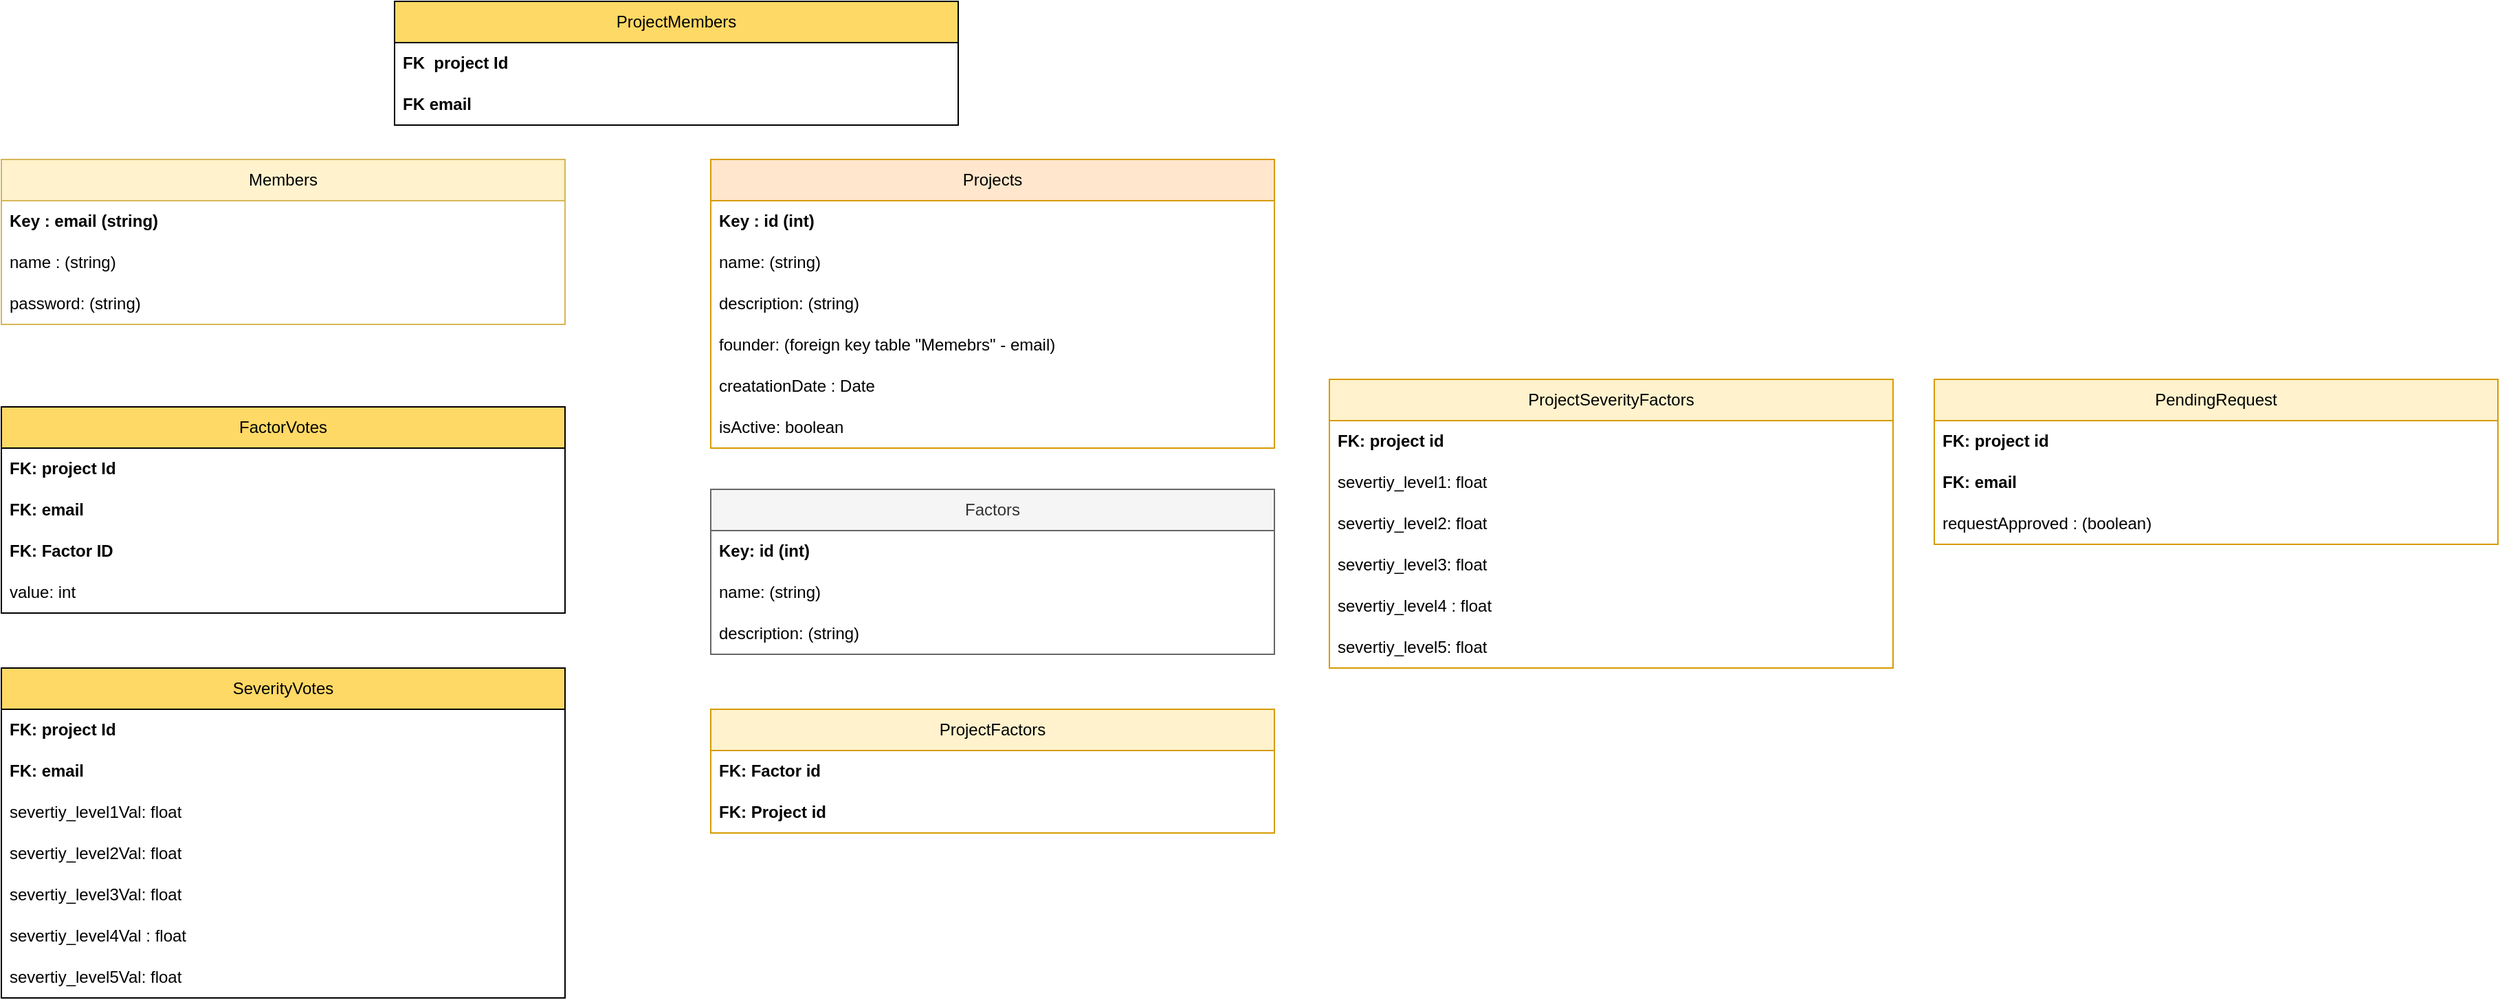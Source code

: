 <mxfile version="21.5.0" type="device">
  <diagram name="Page-1" id="bd83a815-5ea8-2e97-e5ec-87c9f400f2fa">
    <mxGraphModel dx="1706" dy="709" grid="1" gridSize="10" guides="1" tooltips="1" connect="1" arrows="1" fold="1" page="1" pageScale="1.5" pageWidth="1169" pageHeight="826" background="none" math="0" shadow="0">
      <root>
        <mxCell id="0" style=";html=1;" />
        <mxCell id="1" style=";html=1;" parent="0" />
        <mxCell id="03TEpwGTNiTUE3Fb8kD4-1" value="Members" style="swimlane;fontStyle=0;childLayout=stackLayout;horizontal=1;startSize=30;horizontalStack=0;resizeParent=1;resizeParentMax=0;resizeLast=0;collapsible=1;marginBottom=0;whiteSpace=wrap;html=1;fillColor=#fff2cc;strokeColor=#d6b656;" parent="1" vertex="1">
          <mxGeometry x="14" y="315" width="410" height="120" as="geometry" />
        </mxCell>
        <mxCell id="03TEpwGTNiTUE3Fb8kD4-2" value="Key : email (string)" style="text;strokeColor=none;fillColor=none;align=left;verticalAlign=middle;spacingLeft=4;spacingRight=4;overflow=hidden;points=[[0,0.5],[1,0.5]];portConstraint=eastwest;rotatable=0;whiteSpace=wrap;html=1;fontStyle=1" parent="03TEpwGTNiTUE3Fb8kD4-1" vertex="1">
          <mxGeometry y="30" width="410" height="30" as="geometry" />
        </mxCell>
        <mxCell id="03TEpwGTNiTUE3Fb8kD4-12" value="name : (string)" style="text;strokeColor=none;fillColor=none;align=left;verticalAlign=middle;spacingLeft=4;spacingRight=4;overflow=hidden;points=[[0,0.5],[1,0.5]];portConstraint=eastwest;rotatable=0;whiteSpace=wrap;html=1;" parent="03TEpwGTNiTUE3Fb8kD4-1" vertex="1">
          <mxGeometry y="60" width="410" height="30" as="geometry" />
        </mxCell>
        <mxCell id="03TEpwGTNiTUE3Fb8kD4-3" value="password: (string)" style="text;strokeColor=none;fillColor=none;align=left;verticalAlign=middle;spacingLeft=4;spacingRight=4;overflow=hidden;points=[[0,0.5],[1,0.5]];portConstraint=eastwest;rotatable=0;whiteSpace=wrap;html=1;" parent="03TEpwGTNiTUE3Fb8kD4-1" vertex="1">
          <mxGeometry y="90" width="410" height="30" as="geometry" />
        </mxCell>
        <mxCell id="03TEpwGTNiTUE3Fb8kD4-5" value="Projects" style="swimlane;fontStyle=0;childLayout=stackLayout;horizontal=1;startSize=30;horizontalStack=0;resizeParent=1;resizeParentMax=0;resizeLast=0;collapsible=1;marginBottom=0;whiteSpace=wrap;html=1;fillColor=#ffe6cc;strokeColor=#d79b00;" parent="1" vertex="1">
          <mxGeometry x="530" y="315" width="410" height="210" as="geometry" />
        </mxCell>
        <mxCell id="03TEpwGTNiTUE3Fb8kD4-6" value="Key : id (int)" style="text;strokeColor=none;fillColor=none;align=left;verticalAlign=middle;spacingLeft=4;spacingRight=4;overflow=hidden;points=[[0,0.5],[1,0.5]];portConstraint=eastwest;rotatable=0;whiteSpace=wrap;html=1;fontStyle=1" parent="03TEpwGTNiTUE3Fb8kD4-5" vertex="1">
          <mxGeometry y="30" width="410" height="30" as="geometry" />
        </mxCell>
        <mxCell id="03TEpwGTNiTUE3Fb8kD4-7" value="name: (string)" style="text;strokeColor=none;fillColor=none;align=left;verticalAlign=middle;spacingLeft=4;spacingRight=4;overflow=hidden;points=[[0,0.5],[1,0.5]];portConstraint=eastwest;rotatable=0;whiteSpace=wrap;html=1;" parent="03TEpwGTNiTUE3Fb8kD4-5" vertex="1">
          <mxGeometry y="60" width="410" height="30" as="geometry" />
        </mxCell>
        <mxCell id="03TEpwGTNiTUE3Fb8kD4-11" value="description: (string)" style="text;strokeColor=none;fillColor=none;align=left;verticalAlign=middle;spacingLeft=4;spacingRight=4;overflow=hidden;points=[[0,0.5],[1,0.5]];portConstraint=eastwest;rotatable=0;whiteSpace=wrap;html=1;" parent="03TEpwGTNiTUE3Fb8kD4-5" vertex="1">
          <mxGeometry y="90" width="410" height="30" as="geometry" />
        </mxCell>
        <mxCell id="03TEpwGTNiTUE3Fb8kD4-8" value="founder: (foreign key table &quot;Memebrs&quot; - email)" style="text;strokeColor=none;fillColor=none;align=left;verticalAlign=middle;spacingLeft=4;spacingRight=4;overflow=hidden;points=[[0,0.5],[1,0.5]];portConstraint=eastwest;rotatable=0;whiteSpace=wrap;html=1;" parent="03TEpwGTNiTUE3Fb8kD4-5" vertex="1">
          <mxGeometry y="120" width="410" height="30" as="geometry" />
        </mxCell>
        <mxCell id="03TEpwGTNiTUE3Fb8kD4-10" value="creatationDate : Date" style="text;strokeColor=none;fillColor=none;align=left;verticalAlign=middle;spacingLeft=4;spacingRight=4;overflow=hidden;points=[[0,0.5],[1,0.5]];portConstraint=eastwest;rotatable=0;whiteSpace=wrap;html=1;" parent="03TEpwGTNiTUE3Fb8kD4-5" vertex="1">
          <mxGeometry y="150" width="410" height="30" as="geometry" />
        </mxCell>
        <mxCell id="03TEpwGTNiTUE3Fb8kD4-9" value="isActive: boolean" style="text;strokeColor=none;fillColor=none;align=left;verticalAlign=middle;spacingLeft=4;spacingRight=4;overflow=hidden;points=[[0,0.5],[1,0.5]];portConstraint=eastwest;rotatable=0;whiteSpace=wrap;html=1;" parent="03TEpwGTNiTUE3Fb8kD4-5" vertex="1">
          <mxGeometry y="180" width="410" height="30" as="geometry" />
        </mxCell>
        <mxCell id="03TEpwGTNiTUE3Fb8kD4-16" value="Factors" style="swimlane;fontStyle=0;childLayout=stackLayout;horizontal=1;startSize=30;horizontalStack=0;resizeParent=1;resizeParentMax=0;resizeLast=0;collapsible=1;marginBottom=0;whiteSpace=wrap;html=1;fillColor=#f5f5f5;strokeColor=#666666;fontColor=#333333;" parent="1" vertex="1">
          <mxGeometry x="530" y="555" width="410" height="120" as="geometry" />
        </mxCell>
        <mxCell id="03TEpwGTNiTUE3Fb8kD4-17" value="Key: id (int)" style="text;strokeColor=none;fillColor=none;align=left;verticalAlign=middle;spacingLeft=4;spacingRight=4;overflow=hidden;points=[[0,0.5],[1,0.5]];portConstraint=eastwest;rotatable=0;whiteSpace=wrap;html=1;fontStyle=1" parent="03TEpwGTNiTUE3Fb8kD4-16" vertex="1">
          <mxGeometry y="30" width="410" height="30" as="geometry" />
        </mxCell>
        <mxCell id="03TEpwGTNiTUE3Fb8kD4-18" value="name: (string)" style="text;strokeColor=none;fillColor=none;align=left;verticalAlign=middle;spacingLeft=4;spacingRight=4;overflow=hidden;points=[[0,0.5],[1,0.5]];portConstraint=eastwest;rotatable=0;whiteSpace=wrap;html=1;" parent="03TEpwGTNiTUE3Fb8kD4-16" vertex="1">
          <mxGeometry y="60" width="410" height="30" as="geometry" />
        </mxCell>
        <mxCell id="03TEpwGTNiTUE3Fb8kD4-19" value="description: (string)" style="text;strokeColor=none;fillColor=none;align=left;verticalAlign=middle;spacingLeft=4;spacingRight=4;overflow=hidden;points=[[0,0.5],[1,0.5]];portConstraint=eastwest;rotatable=0;whiteSpace=wrap;html=1;" parent="03TEpwGTNiTUE3Fb8kD4-16" vertex="1">
          <mxGeometry y="90" width="410" height="30" as="geometry" />
        </mxCell>
        <mxCell id="03TEpwGTNiTUE3Fb8kD4-23" value="ProjectFactors" style="swimlane;fontStyle=0;childLayout=stackLayout;horizontal=1;startSize=30;horizontalStack=0;resizeParent=1;resizeParentMax=0;resizeLast=0;collapsible=1;marginBottom=0;whiteSpace=wrap;html=1;fillColor=#FFF2CC;strokeColor=#d79b00;" parent="1" vertex="1">
          <mxGeometry x="530" y="715" width="410" height="90" as="geometry" />
        </mxCell>
        <mxCell id="03TEpwGTNiTUE3Fb8kD4-24" value="FK: Factor id&amp;nbsp;" style="text;strokeColor=none;fillColor=none;align=left;verticalAlign=middle;spacingLeft=4;spacingRight=4;overflow=hidden;points=[[0,0.5],[1,0.5]];portConstraint=eastwest;rotatable=0;whiteSpace=wrap;html=1;fontStyle=1" parent="03TEpwGTNiTUE3Fb8kD4-23" vertex="1">
          <mxGeometry y="30" width="410" height="30" as="geometry" />
        </mxCell>
        <mxCell id="03TEpwGTNiTUE3Fb8kD4-25" value="FK: Project id" style="text;strokeColor=none;fillColor=none;align=left;verticalAlign=middle;spacingLeft=4;spacingRight=4;overflow=hidden;points=[[0,0.5],[1,0.5]];portConstraint=eastwest;rotatable=0;whiteSpace=wrap;html=1;fontStyle=1" parent="03TEpwGTNiTUE3Fb8kD4-23" vertex="1">
          <mxGeometry y="60" width="410" height="30" as="geometry" />
        </mxCell>
        <mxCell id="03TEpwGTNiTUE3Fb8kD4-27" value="ProjectSeverityFactors" style="swimlane;fontStyle=0;childLayout=stackLayout;horizontal=1;startSize=30;horizontalStack=0;resizeParent=1;resizeParentMax=0;resizeLast=0;collapsible=1;marginBottom=0;whiteSpace=wrap;html=1;fillColor=#FFF2CC;strokeColor=#d79b00;" parent="1" vertex="1">
          <mxGeometry x="980" y="475" width="410" height="210" as="geometry" />
        </mxCell>
        <mxCell id="03TEpwGTNiTUE3Fb8kD4-28" value="FK: project id&amp;nbsp;" style="text;strokeColor=none;fillColor=none;align=left;verticalAlign=middle;spacingLeft=4;spacingRight=4;overflow=hidden;points=[[0,0.5],[1,0.5]];portConstraint=eastwest;rotatable=0;whiteSpace=wrap;html=1;fontStyle=1" parent="03TEpwGTNiTUE3Fb8kD4-27" vertex="1">
          <mxGeometry y="30" width="410" height="30" as="geometry" />
        </mxCell>
        <mxCell id="03TEpwGTNiTUE3Fb8kD4-29" value="severtiy_level1: float" style="text;strokeColor=none;fillColor=none;align=left;verticalAlign=middle;spacingLeft=4;spacingRight=4;overflow=hidden;points=[[0,0.5],[1,0.5]];portConstraint=eastwest;rotatable=0;whiteSpace=wrap;html=1;" parent="03TEpwGTNiTUE3Fb8kD4-27" vertex="1">
          <mxGeometry y="60" width="410" height="30" as="geometry" />
        </mxCell>
        <mxCell id="03TEpwGTNiTUE3Fb8kD4-37" value="severtiy_level2: float" style="text;strokeColor=none;fillColor=none;align=left;verticalAlign=middle;spacingLeft=4;spacingRight=4;overflow=hidden;points=[[0,0.5],[1,0.5]];portConstraint=eastwest;rotatable=0;whiteSpace=wrap;html=1;" parent="03TEpwGTNiTUE3Fb8kD4-27" vertex="1">
          <mxGeometry y="90" width="410" height="30" as="geometry" />
        </mxCell>
        <mxCell id="03TEpwGTNiTUE3Fb8kD4-38" value="severtiy_level3: float" style="text;strokeColor=none;fillColor=none;align=left;verticalAlign=middle;spacingLeft=4;spacingRight=4;overflow=hidden;points=[[0,0.5],[1,0.5]];portConstraint=eastwest;rotatable=0;whiteSpace=wrap;html=1;" parent="03TEpwGTNiTUE3Fb8kD4-27" vertex="1">
          <mxGeometry y="120" width="410" height="30" as="geometry" />
        </mxCell>
        <mxCell id="03TEpwGTNiTUE3Fb8kD4-39" value="severtiy_level4 : float" style="text;strokeColor=none;fillColor=none;align=left;verticalAlign=middle;spacingLeft=4;spacingRight=4;overflow=hidden;points=[[0,0.5],[1,0.5]];portConstraint=eastwest;rotatable=0;whiteSpace=wrap;html=1;" parent="03TEpwGTNiTUE3Fb8kD4-27" vertex="1">
          <mxGeometry y="150" width="410" height="30" as="geometry" />
        </mxCell>
        <mxCell id="03TEpwGTNiTUE3Fb8kD4-31" value="severtiy_level5: float" style="text;strokeColor=none;fillColor=none;align=left;verticalAlign=middle;spacingLeft=4;spacingRight=4;overflow=hidden;points=[[0,0.5],[1,0.5]];portConstraint=eastwest;rotatable=0;whiteSpace=wrap;html=1;" parent="03TEpwGTNiTUE3Fb8kD4-27" vertex="1">
          <mxGeometry y="180" width="410" height="30" as="geometry" />
        </mxCell>
        <mxCell id="03TEpwGTNiTUE3Fb8kD4-47" value="ProjectMembers" style="swimlane;fontStyle=0;childLayout=stackLayout;horizontal=1;startSize=30;horizontalStack=0;resizeParent=1;resizeParentMax=0;resizeLast=0;collapsible=1;marginBottom=0;whiteSpace=wrap;html=1;fillColor=#FFD966;" parent="1" vertex="1">
          <mxGeometry x="300" y="200" width="410" height="90" as="geometry" />
        </mxCell>
        <mxCell id="03TEpwGTNiTUE3Fb8kD4-49" value="FK&amp;nbsp; project Id&amp;nbsp;" style="text;strokeColor=none;fillColor=none;align=left;verticalAlign=middle;spacingLeft=4;spacingRight=4;overflow=hidden;points=[[0,0.5],[1,0.5]];portConstraint=eastwest;rotatable=0;whiteSpace=wrap;html=1;fontStyle=1" parent="03TEpwGTNiTUE3Fb8kD4-47" vertex="1">
          <mxGeometry y="30" width="410" height="30" as="geometry" />
        </mxCell>
        <mxCell id="03TEpwGTNiTUE3Fb8kD4-48" value="FK email&amp;nbsp;" style="text;strokeColor=none;fillColor=none;align=left;verticalAlign=middle;spacingLeft=4;spacingRight=4;overflow=hidden;points=[[0,0.5],[1,0.5]];portConstraint=eastwest;rotatable=0;whiteSpace=wrap;html=1;fontStyle=1" parent="03TEpwGTNiTUE3Fb8kD4-47" vertex="1">
          <mxGeometry y="60" width="410" height="30" as="geometry" />
        </mxCell>
        <mxCell id="03TEpwGTNiTUE3Fb8kD4-51" value="FactorVotes" style="swimlane;fontStyle=0;childLayout=stackLayout;horizontal=1;startSize=30;horizontalStack=0;resizeParent=1;resizeParentMax=0;resizeLast=0;collapsible=1;marginBottom=0;whiteSpace=wrap;html=1;fillColor=#FFD966;" parent="1" vertex="1">
          <mxGeometry x="14" y="495" width="410" height="150" as="geometry" />
        </mxCell>
        <mxCell id="03TEpwGTNiTUE3Fb8kD4-52" value="FK: project Id" style="text;strokeColor=none;fillColor=none;align=left;verticalAlign=middle;spacingLeft=4;spacingRight=4;overflow=hidden;points=[[0,0.5],[1,0.5]];portConstraint=eastwest;rotatable=0;whiteSpace=wrap;html=1;fontStyle=1" parent="03TEpwGTNiTUE3Fb8kD4-51" vertex="1">
          <mxGeometry y="30" width="410" height="30" as="geometry" />
        </mxCell>
        <mxCell id="03TEpwGTNiTUE3Fb8kD4-53" value="FK: email&amp;nbsp;&amp;nbsp;" style="text;strokeColor=none;fillColor=none;align=left;verticalAlign=middle;spacingLeft=4;spacingRight=4;overflow=hidden;points=[[0,0.5],[1,0.5]];portConstraint=eastwest;rotatable=0;whiteSpace=wrap;html=1;fontStyle=1" parent="03TEpwGTNiTUE3Fb8kD4-51" vertex="1">
          <mxGeometry y="60" width="410" height="30" as="geometry" />
        </mxCell>
        <mxCell id="03TEpwGTNiTUE3Fb8kD4-54" value="FK: Factor ID" style="text;strokeColor=none;fillColor=none;align=left;verticalAlign=middle;spacingLeft=4;spacingRight=4;overflow=hidden;points=[[0,0.5],[1,0.5]];portConstraint=eastwest;rotatable=0;whiteSpace=wrap;html=1;fontStyle=1" parent="03TEpwGTNiTUE3Fb8kD4-51" vertex="1">
          <mxGeometry y="90" width="410" height="30" as="geometry" />
        </mxCell>
        <mxCell id="03TEpwGTNiTUE3Fb8kD4-55" value="value: int" style="text;strokeColor=none;fillColor=none;align=left;verticalAlign=middle;spacingLeft=4;spacingRight=4;overflow=hidden;points=[[0,0.5],[1,0.5]];portConstraint=eastwest;rotatable=0;whiteSpace=wrap;html=1;" parent="03TEpwGTNiTUE3Fb8kD4-51" vertex="1">
          <mxGeometry y="120" width="410" height="30" as="geometry" />
        </mxCell>
        <mxCell id="03TEpwGTNiTUE3Fb8kD4-58" value="SeverityVotes" style="swimlane;fontStyle=0;childLayout=stackLayout;horizontal=1;startSize=30;horizontalStack=0;resizeParent=1;resizeParentMax=0;resizeLast=0;collapsible=1;marginBottom=0;whiteSpace=wrap;html=1;fillColor=#FFD966;" parent="1" vertex="1">
          <mxGeometry x="14" y="685" width="410" height="240" as="geometry" />
        </mxCell>
        <mxCell id="03TEpwGTNiTUE3Fb8kD4-59" value="FK: project Id" style="text;strokeColor=none;fillColor=none;align=left;verticalAlign=middle;spacingLeft=4;spacingRight=4;overflow=hidden;points=[[0,0.5],[1,0.5]];portConstraint=eastwest;rotatable=0;whiteSpace=wrap;html=1;fontStyle=1" parent="03TEpwGTNiTUE3Fb8kD4-58" vertex="1">
          <mxGeometry y="30" width="410" height="30" as="geometry" />
        </mxCell>
        <mxCell id="03TEpwGTNiTUE3Fb8kD4-60" value="FK: email&amp;nbsp;&amp;nbsp;" style="text;strokeColor=none;fillColor=none;align=left;verticalAlign=middle;spacingLeft=4;spacingRight=4;overflow=hidden;points=[[0,0.5],[1,0.5]];portConstraint=eastwest;rotatable=0;whiteSpace=wrap;html=1;fontStyle=1" parent="03TEpwGTNiTUE3Fb8kD4-58" vertex="1">
          <mxGeometry y="60" width="410" height="30" as="geometry" />
        </mxCell>
        <mxCell id="03TEpwGTNiTUE3Fb8kD4-63" value="severtiy_level1Val: float" style="text;strokeColor=none;fillColor=none;align=left;verticalAlign=middle;spacingLeft=4;spacingRight=4;overflow=hidden;points=[[0,0.5],[1,0.5]];portConstraint=eastwest;rotatable=0;whiteSpace=wrap;html=1;" parent="03TEpwGTNiTUE3Fb8kD4-58" vertex="1">
          <mxGeometry y="90" width="410" height="30" as="geometry" />
        </mxCell>
        <mxCell id="03TEpwGTNiTUE3Fb8kD4-64" value="severtiy_level2Val: float" style="text;strokeColor=none;fillColor=none;align=left;verticalAlign=middle;spacingLeft=4;spacingRight=4;overflow=hidden;points=[[0,0.5],[1,0.5]];portConstraint=eastwest;rotatable=0;whiteSpace=wrap;html=1;" parent="03TEpwGTNiTUE3Fb8kD4-58" vertex="1">
          <mxGeometry y="120" width="410" height="30" as="geometry" />
        </mxCell>
        <mxCell id="03TEpwGTNiTUE3Fb8kD4-65" value="severtiy_level3Val: float" style="text;strokeColor=none;fillColor=none;align=left;verticalAlign=middle;spacingLeft=4;spacingRight=4;overflow=hidden;points=[[0,0.5],[1,0.5]];portConstraint=eastwest;rotatable=0;whiteSpace=wrap;html=1;" parent="03TEpwGTNiTUE3Fb8kD4-58" vertex="1">
          <mxGeometry y="150" width="410" height="30" as="geometry" />
        </mxCell>
        <mxCell id="03TEpwGTNiTUE3Fb8kD4-66" value="severtiy_level4Val : float" style="text;strokeColor=none;fillColor=none;align=left;verticalAlign=middle;spacingLeft=4;spacingRight=4;overflow=hidden;points=[[0,0.5],[1,0.5]];portConstraint=eastwest;rotatable=0;whiteSpace=wrap;html=1;" parent="03TEpwGTNiTUE3Fb8kD4-58" vertex="1">
          <mxGeometry y="180" width="410" height="30" as="geometry" />
        </mxCell>
        <mxCell id="03TEpwGTNiTUE3Fb8kD4-67" value="severtiy_level5Val: float" style="text;strokeColor=none;fillColor=none;align=left;verticalAlign=middle;spacingLeft=4;spacingRight=4;overflow=hidden;points=[[0,0.5],[1,0.5]];portConstraint=eastwest;rotatable=0;whiteSpace=wrap;html=1;" parent="03TEpwGTNiTUE3Fb8kD4-58" vertex="1">
          <mxGeometry y="210" width="410" height="30" as="geometry" />
        </mxCell>
        <mxCell id="YkB-AfgGefBDkPGiLG_g-1" value="PendingRequest" style="swimlane;fontStyle=0;childLayout=stackLayout;horizontal=1;startSize=30;horizontalStack=0;resizeParent=1;resizeParentMax=0;resizeLast=0;collapsible=1;marginBottom=0;whiteSpace=wrap;html=1;fillColor=#FFF2CC;strokeColor=#d79b00;" vertex="1" parent="1">
          <mxGeometry x="1420" y="475" width="410" height="120" as="geometry" />
        </mxCell>
        <mxCell id="YkB-AfgGefBDkPGiLG_g-2" value="FK: project id&amp;nbsp;" style="text;strokeColor=none;fillColor=none;align=left;verticalAlign=middle;spacingLeft=4;spacingRight=4;overflow=hidden;points=[[0,0.5],[1,0.5]];portConstraint=eastwest;rotatable=0;whiteSpace=wrap;html=1;fontStyle=1" vertex="1" parent="YkB-AfgGefBDkPGiLG_g-1">
          <mxGeometry y="30" width="410" height="30" as="geometry" />
        </mxCell>
        <mxCell id="YkB-AfgGefBDkPGiLG_g-3" value="FK: email" style="text;strokeColor=none;fillColor=none;align=left;verticalAlign=middle;spacingLeft=4;spacingRight=4;overflow=hidden;points=[[0,0.5],[1,0.5]];portConstraint=eastwest;rotatable=0;whiteSpace=wrap;html=1;fontStyle=1" vertex="1" parent="YkB-AfgGefBDkPGiLG_g-1">
          <mxGeometry y="60" width="410" height="30" as="geometry" />
        </mxCell>
        <mxCell id="YkB-AfgGefBDkPGiLG_g-7" value="requestApproved : (boolean)" style="text;strokeColor=none;fillColor=none;align=left;verticalAlign=middle;spacingLeft=4;spacingRight=4;overflow=hidden;points=[[0,0.5],[1,0.5]];portConstraint=eastwest;rotatable=0;whiteSpace=wrap;html=1;" vertex="1" parent="YkB-AfgGefBDkPGiLG_g-1">
          <mxGeometry y="90" width="410" height="30" as="geometry" />
        </mxCell>
      </root>
    </mxGraphModel>
  </diagram>
</mxfile>
